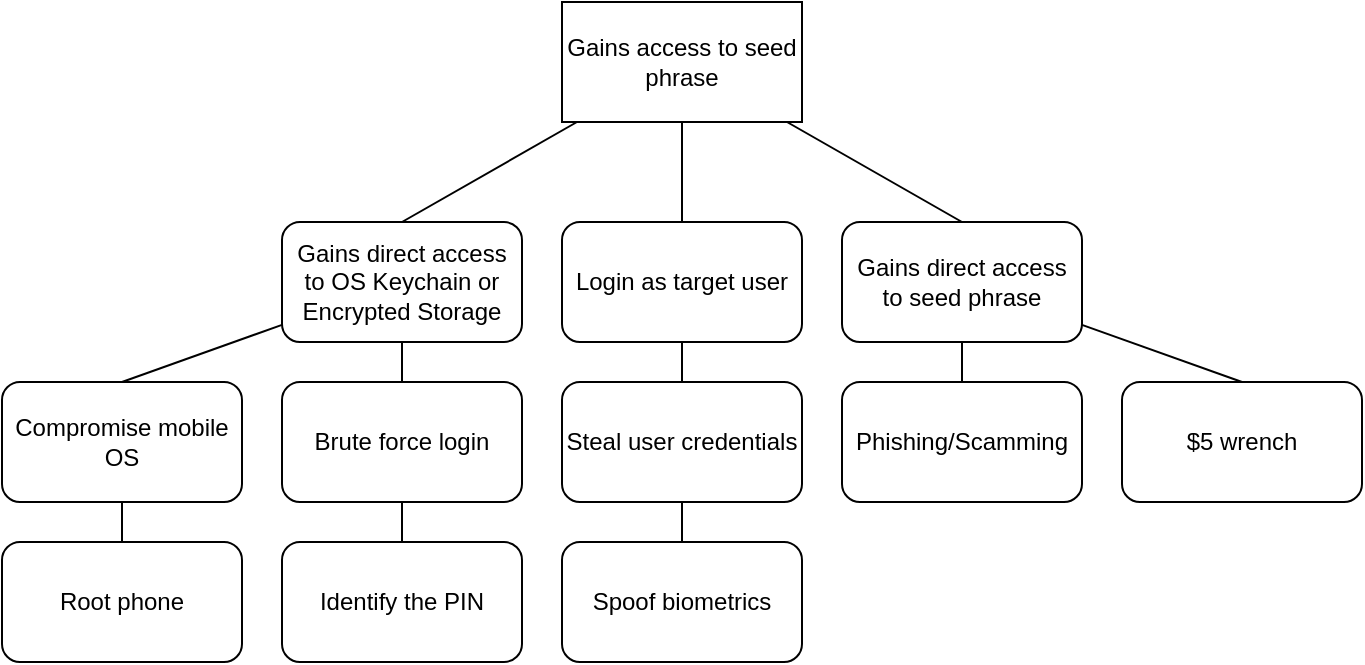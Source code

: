 <mxfile version="15.1.3" type="device"><diagram id="5Etn7jEHyp2yPwlDMG2O" name="Attack_Tree_v1.0"><mxGraphModel dx="1106" dy="978" grid="1" gridSize="10" guides="1" tooltips="1" connect="1" arrows="1" fold="1" page="1" pageScale="1" pageWidth="1100" pageHeight="850" math="0" shadow="0"><root><mxCell id="AgN8u9t0-UHFJimErMO2-0"/><mxCell id="AgN8u9t0-UHFJimErMO2-1" parent="AgN8u9t0-UHFJimErMO2-0"/><mxCell id="kjXCB4RWYgYx_Zp5ptJc-2" style="edgeStyle=none;rounded=0;orthogonalLoop=1;jettySize=auto;html=1;entryX=0.5;entryY=0;entryDx=0;entryDy=0;endArrow=none;endFill=0;" parent="AgN8u9t0-UHFJimErMO2-1" source="AgN8u9t0-UHFJimErMO2-4" target="AgN8u9t0-UHFJimErMO2-6" edge="1"><mxGeometry relative="1" as="geometry"/></mxCell><mxCell id="kjXCB4RWYgYx_Zp5ptJc-3" style="edgeStyle=none;rounded=0;orthogonalLoop=1;jettySize=auto;html=1;entryX=0.5;entryY=0;entryDx=0;entryDy=0;endArrow=none;endFill=0;" parent="AgN8u9t0-UHFJimErMO2-1" source="AgN8u9t0-UHFJimErMO2-4" target="AgN8u9t0-UHFJimErMO2-10" edge="1"><mxGeometry relative="1" as="geometry"/></mxCell><mxCell id="kjXCB4RWYgYx_Zp5ptJc-4" style="edgeStyle=none;rounded=0;orthogonalLoop=1;jettySize=auto;html=1;entryX=0.5;entryY=0;entryDx=0;entryDy=0;endArrow=none;endFill=0;" parent="AgN8u9t0-UHFJimErMO2-1" source="AgN8u9t0-UHFJimErMO2-4" target="AgN8u9t0-UHFJimErMO2-15" edge="1"><mxGeometry relative="1" as="geometry"/></mxCell><mxCell id="AgN8u9t0-UHFJimErMO2-4" value="Gains access to seed phrase" style="rounded=0;whiteSpace=wrap;html=1;strokeColor=#000000;" parent="AgN8u9t0-UHFJimErMO2-1" vertex="1"><mxGeometry x="490" y="260" width="120" height="60" as="geometry"/></mxCell><mxCell id="kjXCB4RWYgYx_Zp5ptJc-1" style="rounded=0;orthogonalLoop=1;jettySize=auto;html=1;entryX=0.5;entryY=0;entryDx=0;entryDy=0;endArrow=none;endFill=0;" parent="AgN8u9t0-UHFJimErMO2-1" source="AgN8u9t0-UHFJimErMO2-6" target="AgN8u9t0-UHFJimErMO2-17" edge="1"><mxGeometry relative="1" as="geometry"/></mxCell><mxCell id="kjXCB4RWYgYx_Zp5ptJc-5" style="edgeStyle=none;rounded=0;orthogonalLoop=1;jettySize=auto;html=1;entryX=0.5;entryY=0;entryDx=0;entryDy=0;endArrow=none;endFill=0;" parent="AgN8u9t0-UHFJimErMO2-1" source="AgN8u9t0-UHFJimErMO2-6" target="AgN8u9t0-UHFJimErMO2-20" edge="1"><mxGeometry relative="1" as="geometry"/></mxCell><mxCell id="AgN8u9t0-UHFJimErMO2-6" value="Gains direct access to OS Keychain or Encrypted Storage" style="rounded=1;whiteSpace=wrap;html=1;strokeColor=#000000;" parent="AgN8u9t0-UHFJimErMO2-1" vertex="1"><mxGeometry x="350" y="370" width="120" height="60" as="geometry"/></mxCell><mxCell id="kjXCB4RWYgYx_Zp5ptJc-6" style="edgeStyle=none;rounded=0;orthogonalLoop=1;jettySize=auto;html=1;entryX=0.5;entryY=0;entryDx=0;entryDy=0;endArrow=none;endFill=0;" parent="AgN8u9t0-UHFJimErMO2-1" source="AgN8u9t0-UHFJimErMO2-10" target="AgN8u9t0-UHFJimErMO2-22" edge="1"><mxGeometry relative="1" as="geometry"/></mxCell><mxCell id="AgN8u9t0-UHFJimErMO2-10" value="Login as target user" style="rounded=1;whiteSpace=wrap;html=1;strokeColor=#000000;" parent="AgN8u9t0-UHFJimErMO2-1" vertex="1"><mxGeometry x="490" y="370" width="120" height="60" as="geometry"/></mxCell><mxCell id="kjXCB4RWYgYx_Zp5ptJc-7" style="edgeStyle=none;rounded=0;orthogonalLoop=1;jettySize=auto;html=1;entryX=0.5;entryY=0;entryDx=0;entryDy=0;endArrow=none;endFill=0;" parent="AgN8u9t0-UHFJimErMO2-1" source="AgN8u9t0-UHFJimErMO2-15" target="AgN8u9t0-UHFJimErMO2-28" edge="1"><mxGeometry relative="1" as="geometry"/></mxCell><mxCell id="kjXCB4RWYgYx_Zp5ptJc-8" style="edgeStyle=none;rounded=0;orthogonalLoop=1;jettySize=auto;html=1;entryX=0.5;entryY=0;entryDx=0;entryDy=0;endArrow=none;endFill=0;" parent="AgN8u9t0-UHFJimErMO2-1" source="AgN8u9t0-UHFJimErMO2-15" target="AgN8u9t0-UHFJimErMO2-29" edge="1"><mxGeometry relative="1" as="geometry"/></mxCell><mxCell id="AgN8u9t0-UHFJimErMO2-15" value="Gains direct access to seed phrase" style="rounded=1;whiteSpace=wrap;html=1;strokeColor=#000000;" parent="AgN8u9t0-UHFJimErMO2-1" vertex="1"><mxGeometry x="630" y="370" width="120" height="60" as="geometry"/></mxCell><mxCell id="kjXCB4RWYgYx_Zp5ptJc-10" style="edgeStyle=none;rounded=0;orthogonalLoop=1;jettySize=auto;html=1;entryX=0.5;entryY=0;entryDx=0;entryDy=0;endArrow=none;endFill=0;" parent="AgN8u9t0-UHFJimErMO2-1" source="AgN8u9t0-UHFJimErMO2-17" target="AgN8u9t0-UHFJimErMO2-19" edge="1"><mxGeometry relative="1" as="geometry"/></mxCell><mxCell id="AgN8u9t0-UHFJimErMO2-17" value="Compromise mobile OS" style="rounded=1;whiteSpace=wrap;html=1;strokeColor=#000000;" parent="AgN8u9t0-UHFJimErMO2-1" vertex="1"><mxGeometry x="210" y="450" width="120" height="60" as="geometry"/></mxCell><mxCell id="AgN8u9t0-UHFJimErMO2-19" value="Root phone" style="rounded=1;whiteSpace=wrap;html=1;strokeColor=#000000;" parent="AgN8u9t0-UHFJimErMO2-1" vertex="1"><mxGeometry x="210" y="530" width="120" height="60" as="geometry"/></mxCell><mxCell id="kjXCB4RWYgYx_Zp5ptJc-11" style="edgeStyle=none;rounded=0;orthogonalLoop=1;jettySize=auto;html=1;entryX=0.5;entryY=0;entryDx=0;entryDy=0;endArrow=none;endFill=0;" parent="AgN8u9t0-UHFJimErMO2-1" source="AgN8u9t0-UHFJimErMO2-20" target="AgN8u9t0-UHFJimErMO2-24" edge="1"><mxGeometry relative="1" as="geometry"/></mxCell><mxCell id="AgN8u9t0-UHFJimErMO2-20" value="Brute force login" style="rounded=1;whiteSpace=wrap;html=1;strokeColor=#000000;" parent="AgN8u9t0-UHFJimErMO2-1" vertex="1"><mxGeometry x="350" y="450" width="120" height="60" as="geometry"/></mxCell><mxCell id="kjXCB4RWYgYx_Zp5ptJc-12" style="edgeStyle=none;rounded=0;orthogonalLoop=1;jettySize=auto;html=1;entryX=0.5;entryY=0;entryDx=0;entryDy=0;endArrow=none;endFill=0;" parent="AgN8u9t0-UHFJimErMO2-1" source="AgN8u9t0-UHFJimErMO2-22" target="AgN8u9t0-UHFJimErMO2-26" edge="1"><mxGeometry relative="1" as="geometry"/></mxCell><mxCell id="AgN8u9t0-UHFJimErMO2-22" value="Steal user credentials" style="rounded=1;whiteSpace=wrap;html=1;strokeColor=#000000;" parent="AgN8u9t0-UHFJimErMO2-1" vertex="1"><mxGeometry x="490" y="450" width="120" height="60" as="geometry"/></mxCell><mxCell id="AgN8u9t0-UHFJimErMO2-24" value="Identify the PIN" style="rounded=1;whiteSpace=wrap;html=1;strokeColor=#000000;" parent="AgN8u9t0-UHFJimErMO2-1" vertex="1"><mxGeometry x="350" y="530" width="120" height="60" as="geometry"/></mxCell><mxCell id="AgN8u9t0-UHFJimErMO2-26" value="Spoof biometrics" style="rounded=1;whiteSpace=wrap;html=1;strokeColor=#000000;" parent="AgN8u9t0-UHFJimErMO2-1" vertex="1"><mxGeometry x="490" y="530" width="120" height="60" as="geometry"/></mxCell><mxCell id="AgN8u9t0-UHFJimErMO2-28" value="Phishing/Scamming" style="rounded=1;whiteSpace=wrap;html=1;strokeColor=#000000;" parent="AgN8u9t0-UHFJimErMO2-1" vertex="1"><mxGeometry x="630" y="450" width="120" height="60" as="geometry"/></mxCell><mxCell id="AgN8u9t0-UHFJimErMO2-29" value="$5 wrench" style="rounded=1;whiteSpace=wrap;html=1;strokeColor=#000000;" parent="AgN8u9t0-UHFJimErMO2-1" vertex="1"><mxGeometry x="770" y="450" width="120" height="60" as="geometry"/></mxCell></root></mxGraphModel></diagram></mxfile>